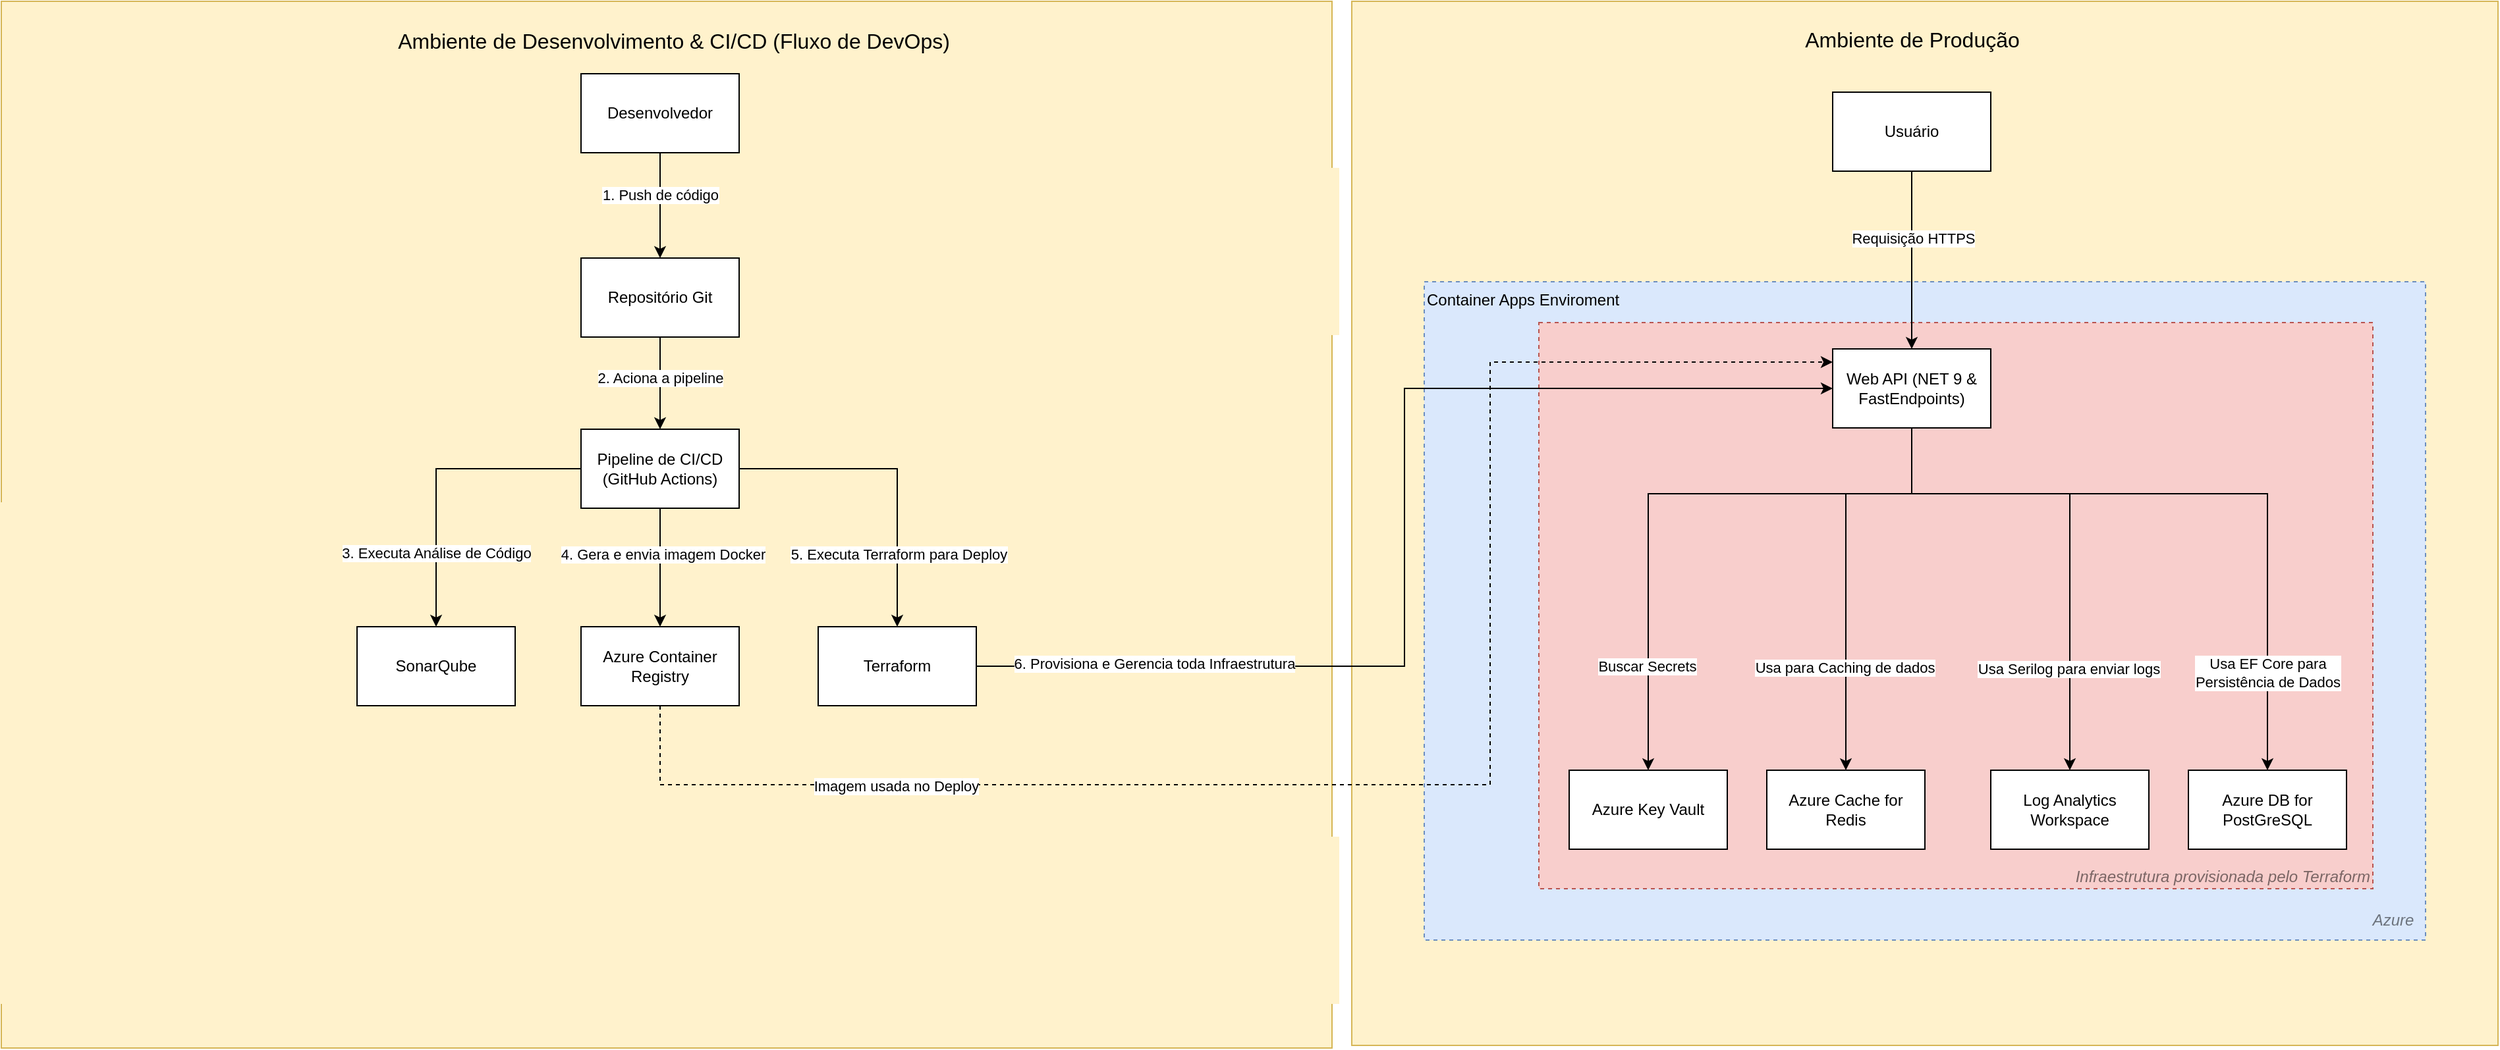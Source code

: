 <mxfile version="28.0.6">
  <diagram name="Estrutura do Projeto" id="58Fumxx104jiYcxJSmo7">
    <mxGraphModel dx="2893" dy="2009" grid="1" gridSize="10" guides="1" tooltips="1" connect="1" arrows="1" fold="1" page="1" pageScale="1" pageWidth="827" pageHeight="1169" math="0" shadow="0">
      <root>
        <mxCell id="nSv25JZfvgVMG-IMGxK8-0" />
        <mxCell id="nSv25JZfvgVMG-IMGxK8-1" parent="nSv25JZfvgVMG-IMGxK8-0" />
        <mxCell id="ssO42BKj7SHVWK2ICa79-3" value="" style="rounded=0;whiteSpace=wrap;html=1;fillColor=#fff2cc;strokeColor=#d6b656;" vertex="1" parent="nSv25JZfvgVMG-IMGxK8-1">
          <mxGeometry x="-340" y="-85" width="1010" height="795" as="geometry" />
        </mxCell>
        <mxCell id="a-0C_-jzo45trjVETQQj-1" value="" style="group" vertex="1" connectable="0" parent="nSv25JZfvgVMG-IMGxK8-1">
          <mxGeometry x="740" y="128" width="815" height="580" as="geometry" />
        </mxCell>
        <mxCell id="ssO42BKj7SHVWK2ICa79-4" value="" style="rounded=0;whiteSpace=wrap;html=1;fillColor=#fff2cc;strokeColor=#d6b656;" vertex="1" parent="a-0C_-jzo45trjVETQQj-1">
          <mxGeometry x="-55" y="-213" width="870" height="793" as="geometry" />
        </mxCell>
        <mxCell id="nSv25JZfvgVMG-IMGxK8-4" value="Container Apps Enviroment" style="rounded=0;whiteSpace=wrap;html=1;dashed=1;fillColor=#dae8fc;align=left;verticalAlign=top;strokeColor=#6c8ebf;" vertex="1" parent="a-0C_-jzo45trjVETQQj-1">
          <mxGeometry width="760" height="500" as="geometry" />
        </mxCell>
        <mxCell id="a-0C_-jzo45trjVETQQj-0" value="Azure" style="text;html=1;align=center;verticalAlign=middle;resizable=0;points=[];autosize=1;strokeColor=none;fillColor=none;fontStyle=2;textOpacity=50;" vertex="1" parent="a-0C_-jzo45trjVETQQj-1">
          <mxGeometry x="710" y="470" width="50" height="30" as="geometry" />
        </mxCell>
        <mxCell id="tlb5ErtZCfl_PWKOaPUb-0" value="Infraestrutura provisionada pelo Terraform" style="rounded=0;whiteSpace=wrap;html=1;dashed=1;fillColor=#f8cecc;align=right;verticalAlign=bottom;fontStyle=2;textOpacity=50;strokeColor=#b85450;" vertex="1" parent="nSv25JZfvgVMG-IMGxK8-1">
          <mxGeometry x="827" y="159" width="633" height="430" as="geometry" />
        </mxCell>
        <mxCell id="nSv25JZfvgVMG-IMGxK8-5" value="" style="edgeStyle=orthogonalEdgeStyle;rounded=0;orthogonalLoop=1;jettySize=auto;html=1;" edge="1" parent="nSv25JZfvgVMG-IMGxK8-1" source="nSv25JZfvgVMG-IMGxK8-7" target="nSv25JZfvgVMG-IMGxK8-32">
          <mxGeometry relative="1" as="geometry" />
        </mxCell>
        <mxCell id="nSv25JZfvgVMG-IMGxK8-6" value="1. Push de código" style="edgeLabel;html=1;align=center;verticalAlign=middle;resizable=0;points=[];" vertex="1" connectable="0" parent="nSv25JZfvgVMG-IMGxK8-5">
          <mxGeometry x="-0.204" relative="1" as="geometry">
            <mxPoint as="offset" />
          </mxGeometry>
        </mxCell>
        <mxCell id="nSv25JZfvgVMG-IMGxK8-7" value="Desenvolvedor" style="rounded=0;whiteSpace=wrap;html=1;" vertex="1" parent="nSv25JZfvgVMG-IMGxK8-1">
          <mxGeometry x="100" y="-30" width="120" height="60" as="geometry" />
        </mxCell>
        <mxCell id="nSv25JZfvgVMG-IMGxK8-8" value="" style="edgeStyle=orthogonalEdgeStyle;rounded=0;orthogonalLoop=1;jettySize=auto;html=1;" edge="1" parent="nSv25JZfvgVMG-IMGxK8-1" source="nSv25JZfvgVMG-IMGxK8-12" target="nSv25JZfvgVMG-IMGxK8-13">
          <mxGeometry relative="1" as="geometry" />
        </mxCell>
        <mxCell id="nSv25JZfvgVMG-IMGxK8-9" value="3. Executa Análise de Código" style="edgeLabel;html=1;align=center;verticalAlign=middle;resizable=0;points=[];" vertex="1" connectable="0" parent="nSv25JZfvgVMG-IMGxK8-8">
          <mxGeometry x="0.401" relative="1" as="geometry">
            <mxPoint y="13" as="offset" />
          </mxGeometry>
        </mxCell>
        <mxCell id="nSv25JZfvgVMG-IMGxK8-10" value="" style="edgeStyle=orthogonalEdgeStyle;rounded=0;orthogonalLoop=1;jettySize=auto;html=1;" edge="1" parent="nSv25JZfvgVMG-IMGxK8-1" source="nSv25JZfvgVMG-IMGxK8-12" target="nSv25JZfvgVMG-IMGxK8-16">
          <mxGeometry relative="1" as="geometry" />
        </mxCell>
        <mxCell id="nSv25JZfvgVMG-IMGxK8-11" value="4. Gera e envia imagem Docker" style="edgeLabel;html=1;align=center;verticalAlign=middle;resizable=0;points=[];" vertex="1" connectable="0" parent="nSv25JZfvgVMG-IMGxK8-10">
          <mxGeometry x="0.464" y="2" relative="1" as="geometry">
            <mxPoint y="-31" as="offset" />
          </mxGeometry>
        </mxCell>
        <mxCell id="Dkr3ogrGfuP-eVAlaHYf-1" value="" style="edgeStyle=orthogonalEdgeStyle;rounded=0;orthogonalLoop=1;jettySize=auto;html=1;" edge="1" parent="nSv25JZfvgVMG-IMGxK8-1" source="nSv25JZfvgVMG-IMGxK8-12" target="Dkr3ogrGfuP-eVAlaHYf-0">
          <mxGeometry relative="1" as="geometry" />
        </mxCell>
        <mxCell id="Dkr3ogrGfuP-eVAlaHYf-2" value="5. Executa Terraform para Deploy" style="edgeLabel;html=1;align=center;verticalAlign=middle;resizable=0;points=[];" vertex="1" connectable="0" parent="Dkr3ogrGfuP-eVAlaHYf-1">
          <mxGeometry x="0.442" y="-1" relative="1" as="geometry">
            <mxPoint x="2" y="12" as="offset" />
          </mxGeometry>
        </mxCell>
        <mxCell id="nSv25JZfvgVMG-IMGxK8-12" value="Pipeline de CI/CD (GitHub Actions)" style="rounded=0;whiteSpace=wrap;html=1;" vertex="1" parent="nSv25JZfvgVMG-IMGxK8-1">
          <mxGeometry x="100" y="240" width="120" height="60" as="geometry" />
        </mxCell>
        <mxCell id="nSv25JZfvgVMG-IMGxK8-13" value="SonarQube" style="rounded=0;whiteSpace=wrap;html=1;" vertex="1" parent="nSv25JZfvgVMG-IMGxK8-1">
          <mxGeometry x="-70" y="390" width="120" height="60" as="geometry" />
        </mxCell>
        <mxCell id="nSv25JZfvgVMG-IMGxK8-16" value="Azure Container Registry" style="rounded=0;whiteSpace=wrap;html=1;" vertex="1" parent="nSv25JZfvgVMG-IMGxK8-1">
          <mxGeometry x="100" y="390" width="120" height="60" as="geometry" />
        </mxCell>
        <mxCell id="nSv25JZfvgVMG-IMGxK8-18" value="" style="edgeStyle=orthogonalEdgeStyle;rounded=0;orthogonalLoop=1;jettySize=auto;html=1;" edge="1" parent="nSv25JZfvgVMG-IMGxK8-1" source="nSv25JZfvgVMG-IMGxK8-20" target="nSv25JZfvgVMG-IMGxK8-27">
          <mxGeometry relative="1" as="geometry" />
        </mxCell>
        <mxCell id="nSv25JZfvgVMG-IMGxK8-19" value="Requisição HTTPS" style="edgeLabel;html=1;align=center;verticalAlign=middle;resizable=0;points=[];" vertex="1" connectable="0" parent="nSv25JZfvgVMG-IMGxK8-18">
          <mxGeometry x="-0.246" y="1" relative="1" as="geometry">
            <mxPoint as="offset" />
          </mxGeometry>
        </mxCell>
        <mxCell id="nSv25JZfvgVMG-IMGxK8-20" value="Usuário" style="rounded=0;whiteSpace=wrap;html=1;" vertex="1" parent="nSv25JZfvgVMG-IMGxK8-1">
          <mxGeometry x="1050" y="-16" width="120" height="60" as="geometry" />
        </mxCell>
        <mxCell id="nSv25JZfvgVMG-IMGxK8-21" value="Ambiente de Desenvolvimento &amp;amp; CI/CD (Fluxo de DevOps)" style="text;html=1;align=center;verticalAlign=middle;resizable=0;points=[];autosize=1;strokeColor=none;fillColor=none;fontSize=16;" vertex="1" parent="nSv25JZfvgVMG-IMGxK8-1">
          <mxGeometry x="-50" y="-70" width="440" height="30" as="geometry" />
        </mxCell>
        <mxCell id="nSv25JZfvgVMG-IMGxK8-22" value="Ambiente de Produção" style="text;html=1;align=center;verticalAlign=middle;resizable=0;points=[];autosize=1;strokeColor=none;fillColor=none;fontSize=16;" vertex="1" parent="nSv25JZfvgVMG-IMGxK8-1">
          <mxGeometry x="1015" y="-71" width="190" height="30" as="geometry" />
        </mxCell>
        <mxCell id="BxDe5cmVCWK7HpeWtZKQ-11" style="edgeStyle=orthogonalEdgeStyle;rounded=0;orthogonalLoop=1;jettySize=auto;html=1;entryX=0.5;entryY=0;entryDx=0;entryDy=0;" edge="1" parent="nSv25JZfvgVMG-IMGxK8-1" source="nSv25JZfvgVMG-IMGxK8-27" target="BxDe5cmVCWK7HpeWtZKQ-3">
          <mxGeometry relative="1" as="geometry">
            <Array as="points">
              <mxPoint x="1110" y="289" />
              <mxPoint x="910" y="289" />
            </Array>
          </mxGeometry>
        </mxCell>
        <mxCell id="6NarSC6h5itd3c6EQ6dI-2" value="Buscar Secrets" style="edgeLabel;html=1;align=center;verticalAlign=middle;resizable=0;points=[];" vertex="1" connectable="0" parent="BxDe5cmVCWK7HpeWtZKQ-11">
          <mxGeometry x="0.661" y="-1" relative="1" as="geometry">
            <mxPoint y="-1" as="offset" />
          </mxGeometry>
        </mxCell>
        <mxCell id="BxDe5cmVCWK7HpeWtZKQ-13" style="edgeStyle=orthogonalEdgeStyle;rounded=0;orthogonalLoop=1;jettySize=auto;html=1;exitX=0.5;exitY=1;exitDx=0;exitDy=0;" edge="1" parent="nSv25JZfvgVMG-IMGxK8-1" source="nSv25JZfvgVMG-IMGxK8-27" target="BxDe5cmVCWK7HpeWtZKQ-5">
          <mxGeometry relative="1" as="geometry">
            <Array as="points">
              <mxPoint x="1110" y="289" />
              <mxPoint x="1060" y="289" />
            </Array>
          </mxGeometry>
        </mxCell>
        <mxCell id="BxDe5cmVCWK7HpeWtZKQ-14" value="Usa para&amp;nbsp;&lt;span style=&quot;background-color: light-dark(#ffffff, var(--ge-dark-color, #121212)); color: light-dark(rgb(0, 0, 0), rgb(255, 255, 255));&quot;&gt;Caching de dados&lt;/span&gt;" style="edgeLabel;html=1;align=center;verticalAlign=middle;resizable=0;points=[];" vertex="1" connectable="0" parent="BxDe5cmVCWK7HpeWtZKQ-13">
          <mxGeometry x="0.497" y="-1" relative="1" as="geometry">
            <mxPoint as="offset" />
          </mxGeometry>
        </mxCell>
        <mxCell id="UUu12ByItZVRH6mZR6VW-0" style="edgeStyle=orthogonalEdgeStyle;rounded=0;orthogonalLoop=1;jettySize=auto;html=1;exitX=0.5;exitY=1;exitDx=0;exitDy=0;entryX=0.5;entryY=0;entryDx=0;entryDy=0;" edge="1" parent="nSv25JZfvgVMG-IMGxK8-1" source="nSv25JZfvgVMG-IMGxK8-27" target="BxDe5cmVCWK7HpeWtZKQ-7">
          <mxGeometry relative="1" as="geometry">
            <Array as="points">
              <mxPoint x="1110" y="289" />
              <mxPoint x="1230" y="289" />
            </Array>
          </mxGeometry>
        </mxCell>
        <mxCell id="UUu12ByItZVRH6mZR6VW-1" value="Usa Serilog&amp;nbsp;&lt;span style=&quot;background-color: light-dark(#ffffff, var(--ge-dark-color, #121212)); color: light-dark(rgb(0, 0, 0), rgb(255, 255, 255));&quot;&gt;para enviar logs&lt;/span&gt;" style="edgeLabel;html=1;align=center;verticalAlign=middle;resizable=0;points=[];" vertex="1" connectable="0" parent="UUu12ByItZVRH6mZR6VW-0">
          <mxGeometry x="0.599" y="-1" relative="1" as="geometry">
            <mxPoint y="-1" as="offset" />
          </mxGeometry>
        </mxCell>
        <mxCell id="6NarSC6h5itd3c6EQ6dI-0" style="edgeStyle=orthogonalEdgeStyle;rounded=0;orthogonalLoop=1;jettySize=auto;html=1;exitX=0.5;exitY=1;exitDx=0;exitDy=0;" edge="1" parent="nSv25JZfvgVMG-IMGxK8-1" source="nSv25JZfvgVMG-IMGxK8-27" target="BxDe5cmVCWK7HpeWtZKQ-9">
          <mxGeometry relative="1" as="geometry">
            <Array as="points">
              <mxPoint x="1110" y="289" />
              <mxPoint x="1380" y="289" />
            </Array>
          </mxGeometry>
        </mxCell>
        <mxCell id="6NarSC6h5itd3c6EQ6dI-1" value="Usa EF Core para&lt;div&gt;Persistência de Dados&lt;/div&gt;" style="edgeLabel;html=1;align=center;verticalAlign=middle;resizable=0;points=[];" vertex="1" connectable="0" parent="6NarSC6h5itd3c6EQ6dI-0">
          <mxGeometry x="0.736" relative="1" as="geometry">
            <mxPoint y="-4" as="offset" />
          </mxGeometry>
        </mxCell>
        <mxCell id="nSv25JZfvgVMG-IMGxK8-27" value="Web API (NET 9 &amp;amp; FastEndpoints)" style="rounded=0;whiteSpace=wrap;html=1;" vertex="1" parent="nSv25JZfvgVMG-IMGxK8-1">
          <mxGeometry x="1050" y="179" width="120" height="60" as="geometry" />
        </mxCell>
        <mxCell id="nSv25JZfvgVMG-IMGxK8-30" style="edgeStyle=orthogonalEdgeStyle;rounded=0;orthogonalLoop=1;jettySize=auto;html=1;entryX=0.5;entryY=0;entryDx=0;entryDy=0;" edge="1" parent="nSv25JZfvgVMG-IMGxK8-1" source="nSv25JZfvgVMG-IMGxK8-32" target="nSv25JZfvgVMG-IMGxK8-12">
          <mxGeometry relative="1" as="geometry" />
        </mxCell>
        <mxCell id="nSv25JZfvgVMG-IMGxK8-31" value="2. Aciona a pipeline" style="edgeLabel;html=1;align=center;verticalAlign=middle;resizable=0;points=[];" vertex="1" connectable="0" parent="nSv25JZfvgVMG-IMGxK8-30">
          <mxGeometry x="-0.114" relative="1" as="geometry">
            <mxPoint as="offset" />
          </mxGeometry>
        </mxCell>
        <mxCell id="nSv25JZfvgVMG-IMGxK8-32" value="Repositório Git" style="rounded=0;whiteSpace=wrap;html=1;" vertex="1" parent="nSv25JZfvgVMG-IMGxK8-1">
          <mxGeometry x="100" y="110" width="120" height="60" as="geometry" />
        </mxCell>
        <mxCell id="BxDe5cmVCWK7HpeWtZKQ-1" style="edgeStyle=orthogonalEdgeStyle;rounded=0;orthogonalLoop=1;jettySize=auto;html=1;entryX=0;entryY=0.5;entryDx=0;entryDy=0;" edge="1" parent="nSv25JZfvgVMG-IMGxK8-1" source="Dkr3ogrGfuP-eVAlaHYf-0" target="nSv25JZfvgVMG-IMGxK8-27">
          <mxGeometry relative="1" as="geometry" />
        </mxCell>
        <mxCell id="BxDe5cmVCWK7HpeWtZKQ-2" value="6. Provisiona e Gerencia toda Infraestrutura" style="edgeLabel;html=1;align=center;verticalAlign=middle;resizable=0;points=[];" vertex="1" connectable="0" parent="BxDe5cmVCWK7HpeWtZKQ-1">
          <mxGeometry x="-0.761" y="2" relative="1" as="geometry">
            <mxPoint x="32" as="offset" />
          </mxGeometry>
        </mxCell>
        <mxCell id="Dkr3ogrGfuP-eVAlaHYf-0" value="Terraform" style="rounded=0;whiteSpace=wrap;html=1;" vertex="1" parent="nSv25JZfvgVMG-IMGxK8-1">
          <mxGeometry x="280" y="390" width="120" height="60" as="geometry" />
        </mxCell>
        <mxCell id="iT3qgtysKK_hwnH0B1Av-1" style="edgeStyle=orthogonalEdgeStyle;rounded=0;orthogonalLoop=1;jettySize=auto;html=1;entryX=0;entryY=0.167;entryDx=0;entryDy=0;entryPerimeter=0;dashed=1;" edge="1" parent="nSv25JZfvgVMG-IMGxK8-1" source="nSv25JZfvgVMG-IMGxK8-16" target="nSv25JZfvgVMG-IMGxK8-27">
          <mxGeometry relative="1" as="geometry">
            <Array as="points">
              <mxPoint x="250" y="510" />
              <mxPoint x="790" y="510" />
              <mxPoint x="790" y="120" />
            </Array>
          </mxGeometry>
        </mxCell>
        <mxCell id="BxDe5cmVCWK7HpeWtZKQ-0" value="Imagem usada no Deploy" style="edgeLabel;html=1;align=center;verticalAlign=middle;resizable=0;points=[];" vertex="1" connectable="0" parent="iT3qgtysKK_hwnH0B1Av-1">
          <mxGeometry x="-0.625" y="-1" relative="1" as="geometry">
            <mxPoint as="offset" />
          </mxGeometry>
        </mxCell>
        <mxCell id="BxDe5cmVCWK7HpeWtZKQ-3" value="Azure Key Vault" style="whiteSpace=wrap;html=1;rounded=0;" vertex="1" parent="nSv25JZfvgVMG-IMGxK8-1">
          <mxGeometry x="850" y="499" width="120" height="60" as="geometry" />
        </mxCell>
        <mxCell id="BxDe5cmVCWK7HpeWtZKQ-5" value="Azure Cache for Redis" style="rounded=0;whiteSpace=wrap;html=1;" vertex="1" parent="nSv25JZfvgVMG-IMGxK8-1">
          <mxGeometry x="1000" y="499" width="120" height="60" as="geometry" />
        </mxCell>
        <mxCell id="BxDe5cmVCWK7HpeWtZKQ-7" value="Log Analytics Workspace" style="rounded=0;whiteSpace=wrap;html=1;" vertex="1" parent="nSv25JZfvgVMG-IMGxK8-1">
          <mxGeometry x="1170" y="499" width="120" height="60" as="geometry" />
        </mxCell>
        <mxCell id="BxDe5cmVCWK7HpeWtZKQ-9" value="Azure DB for PostGreSQL" style="rounded=0;whiteSpace=wrap;html=1;" vertex="1" parent="nSv25JZfvgVMG-IMGxK8-1">
          <mxGeometry x="1320" y="499" width="120" height="60" as="geometry" />
        </mxCell>
      </root>
    </mxGraphModel>
  </diagram>
</mxfile>
